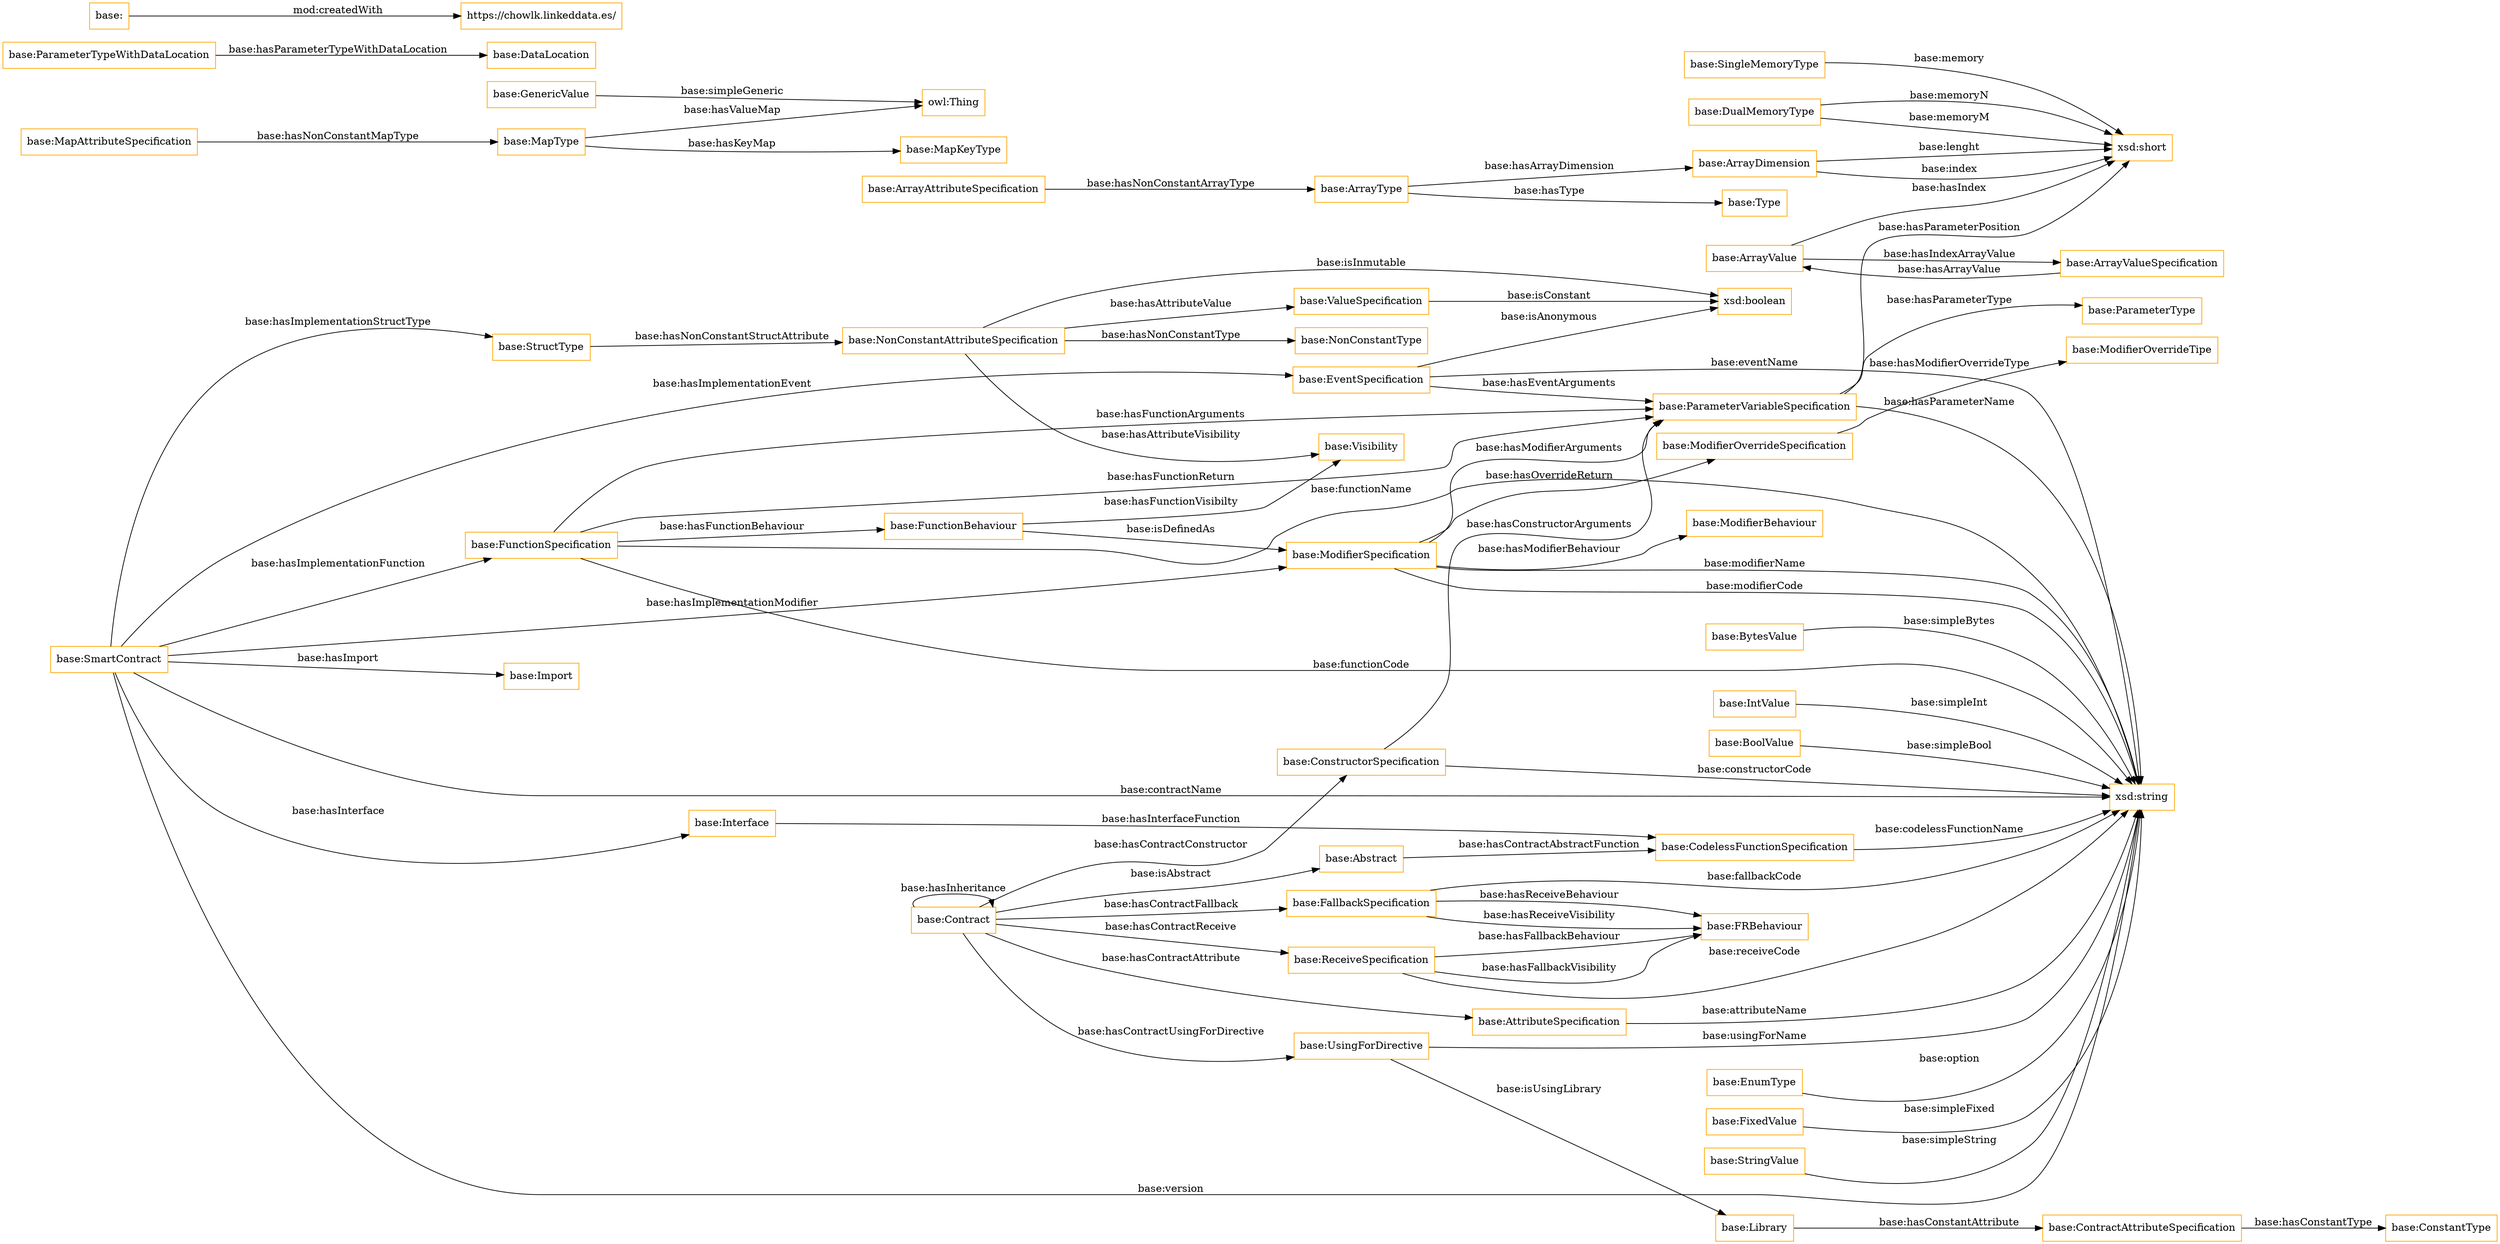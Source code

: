 digraph ar2dtool_diagram { 
rankdir=LR;
size="1501"
node [shape = rectangle, color="orange"]; "base:ArrayAttributeSpecification" "base:EventSpecification" "base:EnumType" "base:UsingForDirective" "base:ConstantType" "base:MapType" "base:DualMemoryType" "base:ModifierOverrideSpecification" "base:AttributeSpecification" "base:Abstract" "base:NonConstantAttributeSpecification" "base:ModifierBehaviour" "base:ParameterType" "base:ParameterTypeWithDataLocation" "base:FixedValue" "base:ArrayValueSpecification" "base:StringValue" "base:MapAttributeSpecification" "base:Visibility" "base:BytesValue" "base:ValueSpecification" "base:NonConstantType" "base:CodelessFunctionSpecification" "base:SmartContract" "base:ModifierSpecification" "base:IntValue" "base:StructType" "base:Contract" "base:ModifierOverrideTipe" "base:ArrayValue" "base:ArrayDimension" "base:Interface" "base:ArrayType" "base:Import" "base:ConstructorSpecification" "base:ReceiveSpecification" "base:FallbackSpecification" "base:FunctionSpecification" "base:BoolValue" "base:ContractAttributeSpecification" "base:Library" "base:ParameterVariableSpecification" "base:GenericValue" "base:DataLocation" "base:SingleMemoryType" "base:FunctionBehaviour" "base:FRBehaviour" "base:Type" "base:MapKeyType" ; /*classes style*/
	"base:" -> "https://chowlk.linkeddata.es/" [ label = "mod:createdWith" ];
	"base:StructType" -> "base:NonConstantAttributeSpecification" [ label = "base:hasNonConstantStructAttribute" ];
	"base:ConstructorSpecification" -> "base:ParameterVariableSpecification" [ label = "base:hasConstructorArguments" ];
	"base:AttributeSpecification" -> "xsd:string" [ label = "base:attributeName" ];
	"base:ReceiveSpecification" -> "xsd:string" [ label = "base:receiveCode" ];
	"base:FixedValue" -> "xsd:string" [ label = "base:simpleFixed" ];
	"base:FunctionSpecification" -> "base:ParameterVariableSpecification" [ label = "base:hasFunctionArguments" ];
	"base:DualMemoryType" -> "xsd:short" [ label = "base:memoryM" ];
	"base:Contract" -> "base:FallbackSpecification" [ label = "base:hasContractFallback" ];
	"base:ModifierSpecification" -> "base:ModifierOverrideSpecification" [ label = "base:hasOverrideReturn" ];
	"base:IntValue" -> "xsd:string" [ label = "base:simpleInt" ];
	"base:Contract" -> "base:Abstract" [ label = "base:isAbstract" ];
	"base:DualMemoryType" -> "xsd:short" [ label = "base:memoryN" ];
	"base:SmartContract" -> "xsd:string" [ label = "base:version" ];
	"base:EnumType" -> "xsd:string" [ label = "base:option" ];
	"base:SmartContract" -> "base:Import" [ label = "base:hasImport" ];
	"base:EventSpecification" -> "xsd:string" [ label = "base:eventName" ];
	"base:ArrayValue" -> "xsd:short" [ label = "base:hasIndex" ];
	"base:ModifierSpecification" -> "base:ParameterVariableSpecification" [ label = "base:hasModifierArguments" ];
	"base:FunctionSpecification" -> "xsd:string" [ label = "base:functionName" ];
	"base:FunctionSpecification" -> "base:ParameterVariableSpecification" [ label = "base:hasFunctionReturn" ];
	"base:ParameterVariableSpecification" -> "xsd:string" [ label = "base:hasParameterName" ];
	"base:SingleMemoryType" -> "xsd:short" [ label = "base:memory" ];
	"base:Contract" -> "base:UsingForDirective" [ label = "base:hasContractUsingForDirective" ];
	"base:FunctionBehaviour" -> "base:Visibility" [ label = "base:hasFunctionVisibilty" ];
	"base:ArrayType" -> "base:Type" [ label = "base:hasType" ];
	"base:UsingForDirective" -> "base:Library" [ label = "base:isUsingLibrary" ];
	"base:ArrayValue" -> "base:ArrayValueSpecification" [ label = "base:hasIndexArrayValue" ];
	"base:StringValue" -> "xsd:string" [ label = "base:simpleString" ];
	"base:Contract" -> "base:AttributeSpecification" [ label = "base:hasContractAttribute" ];
	"base:NonConstantAttributeSpecification" -> "base:Visibility" [ label = "base:hasAttributeVisibility" ];
	"base:FunctionSpecification" -> "xsd:string" [ label = "base:functionCode" ];
	"base:ArrayAttributeSpecification" -> "base:ArrayType" [ label = "base:hasNonConstantArrayType" ];
	"base:ArrayValueSpecification" -> "base:ArrayValue" [ label = "base:hasArrayValue" ];
	"base:Contract" -> "base:ConstructorSpecification" [ label = "base:hasContractConstructor" ];
	"base:ConstructorSpecification" -> "xsd:string" [ label = "base:constructorCode" ];
	"base:ModifierSpecification" -> "xsd:string" [ label = "base:modifierCode" ];
	"base:ParameterTypeWithDataLocation" -> "base:DataLocation" [ label = "base:hasParameterTypeWithDataLocation" ];
	"base:ModifierSpecification" -> "base:ModifierBehaviour" [ label = "base:hasModifierBehaviour" ];
	"base:NonConstantAttributeSpecification" -> "base:ValueSpecification" [ label = "base:hasAttributeValue" ];
	"base:EventSpecification" -> "xsd:boolean" [ label = "base:isAnonymous" ];
	"base:SmartContract" -> "base:FunctionSpecification" [ label = "base:hasImplementationFunction" ];
	"base:ArrayDimension" -> "xsd:short" [ label = "base:index" ];
	"base:SmartContract" -> "base:ModifierSpecification" [ label = "base:hasImplementationModifier" ];
	"base:ModifierOverrideSpecification" -> "base:ModifierOverrideTipe" [ label = "base:hasModifierOverrideType" ];
	"base:FunctionBehaviour" -> "base:ModifierSpecification" [ label = "base:isDefinedAs" ];
	"base:FunctionSpecification" -> "base:FunctionBehaviour" [ label = "base:hasFunctionBehaviour" ];
	"base:MapAttributeSpecification" -> "base:MapType" [ label = "base:hasNonConstantMapType" ];
	"base:ParameterVariableSpecification" -> "base:ParameterType" [ label = "base:hasParameterType" ];
	"base:GenericValue" -> "owl:Thing" [ label = "base:simpleGeneric" ];
	"base:Abstract" -> "base:CodelessFunctionSpecification" [ label = "base:hasContractAbstractFunction" ];
	"base:NonConstantAttributeSpecification" -> "xsd:boolean" [ label = "base:isInmutable" ];
	"base:ParameterVariableSpecification" -> "xsd:short" [ label = "base:hasParameterPosition" ];
	"base:ReceiveSpecification" -> "base:FRBehaviour" [ label = "base:hasFallbackVisibility" ];
	"base:EventSpecification" -> "base:ParameterVariableSpecification" [ label = "base:hasEventArguments" ];
	"base:SmartContract" -> "xsd:string" [ label = "base:contractName" ];
	"base:ReceiveSpecification" -> "base:FRBehaviour" [ label = "base:hasFallbackBehaviour" ];
	"base:UsingForDirective" -> "xsd:string" [ label = "base:usingForName" ];
	"base:SmartContract" -> "base:EventSpecification" [ label = "base:hasImplementationEvent" ];
	"base:Library" -> "base:ContractAttributeSpecification" [ label = "base:hasConstantAttribute" ];
	"base:NonConstantAttributeSpecification" -> "base:NonConstantType" [ label = "base:hasNonConstantType" ];
	"base:Interface" -> "base:CodelessFunctionSpecification" [ label = "base:hasInterfaceFunction" ];
	"base:SmartContract" -> "base:Interface" [ label = "base:hasInterface" ];
	"base:SmartContract" -> "base:StructType" [ label = "base:hasImplementationStructType" ];
	"base:Contract" -> "base:Contract" [ label = "base:hasInheritance" ];
	"base:ArrayType" -> "base:ArrayDimension" [ label = "base:hasArrayDimension" ];
	"base:FallbackSpecification" -> "xsd:string" [ label = "base:fallbackCode" ];
	"base:ModifierSpecification" -> "xsd:string" [ label = "base:modifierName" ];
	"base:ValueSpecification" -> "xsd:boolean" [ label = "base:isConstant" ];
	"base:ArrayDimension" -> "xsd:short" [ label = "base:lenght" ];
	"base:FallbackSpecification" -> "base:FRBehaviour" [ label = "base:hasReceiveBehaviour" ];
	"base:MapType" -> "base:MapKeyType" [ label = "base:hasKeyMap" ];
	"base:Contract" -> "base:ReceiveSpecification" [ label = "base:hasContractReceive" ];
	"base:CodelessFunctionSpecification" -> "xsd:string" [ label = "base:codelessFunctionName" ];
	"base:MapType" -> "owl:Thing" [ label = "base:hasValueMap" ];
	"base:BoolValue" -> "xsd:string" [ label = "base:simpleBool" ];
	"base:FallbackSpecification" -> "base:FRBehaviour" [ label = "base:hasReceiveVisibility" ];
	"base:BytesValue" -> "xsd:string" [ label = "base:simpleBytes" ];
	"base:ContractAttributeSpecification" -> "base:ConstantType" [ label = "base:hasConstantType" ];

}
